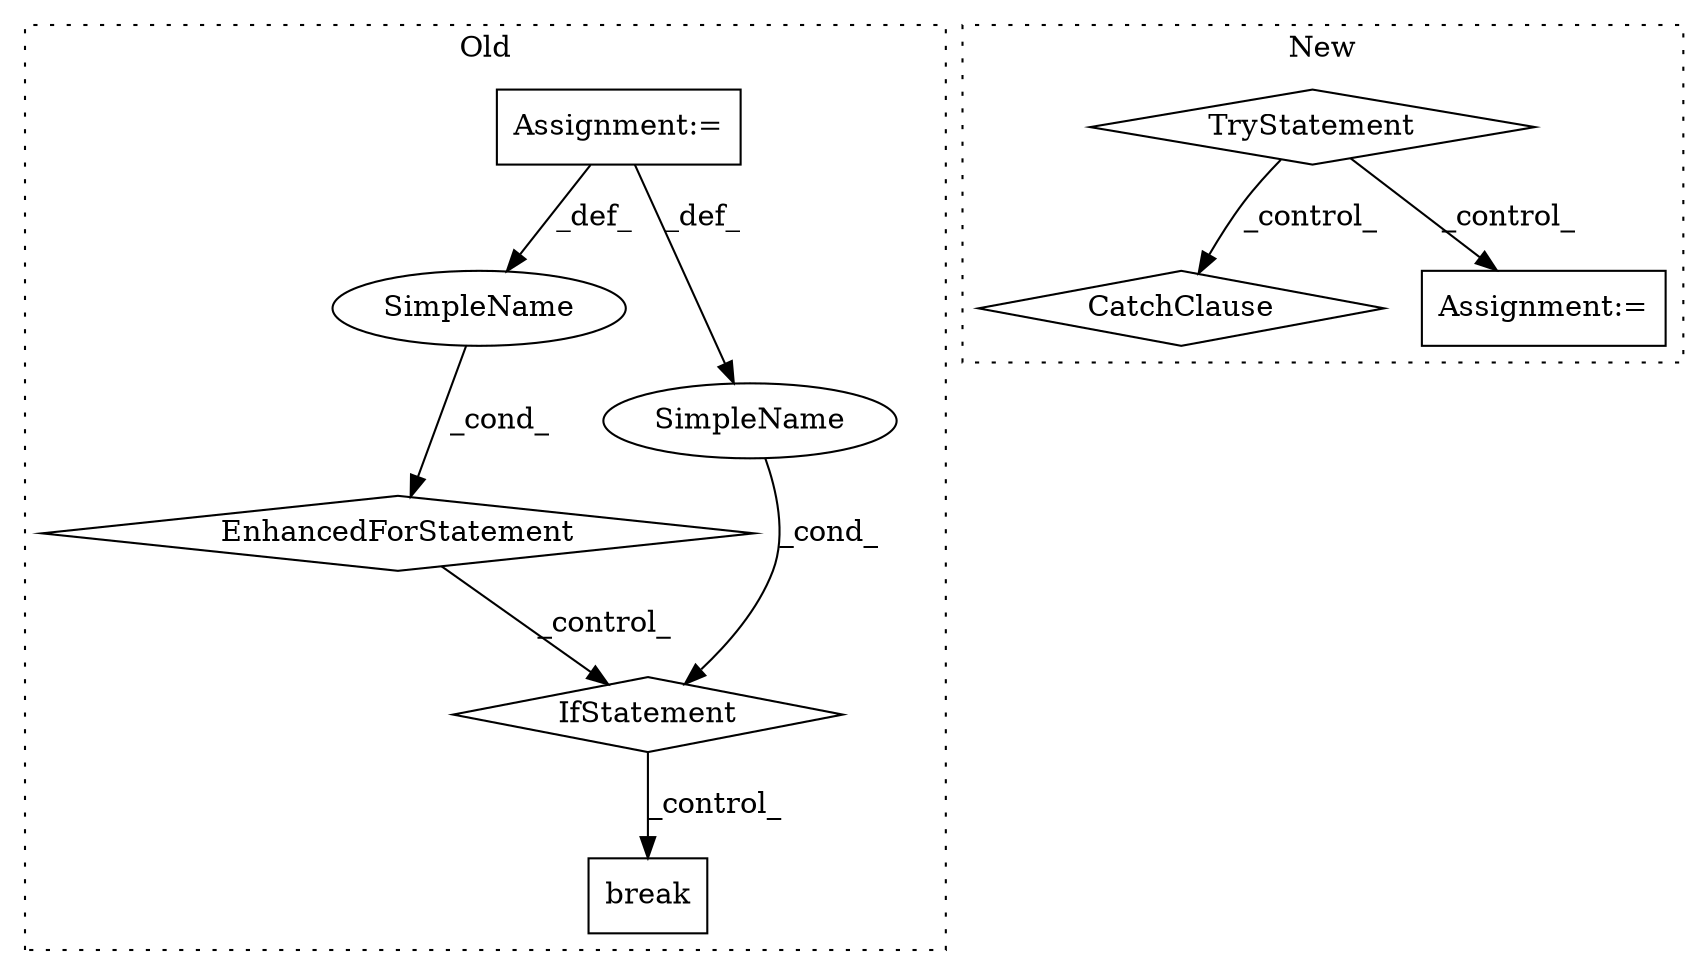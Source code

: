 digraph G {
subgraph cluster0 {
1 [label="break" a="10" s="3221" l="6" shape="box"];
4 [label="Assignment:=" a="7" s="3052,3152" l="69,2" shape="box"];
5 [label="EnhancedForStatement" a="70" s="3052,3152" l="69,2" shape="diamond"];
6 [label="SimpleName" a="42" s="3125" l="1" shape="ellipse"];
7 [label="IfStatement" a="25" s="3164,3188" l="4,2" shape="diamond"];
8 [label="SimpleName" a="42" s="" l="" shape="ellipse"];
label = "Old";
style="dotted";
}
subgraph cluster1 {
2 [label="CatchClause" a="12" s="3187,3222" l="13,2" shape="diamond"];
3 [label="TryStatement" a="54" s="3121" l="4" shape="diamond"];
9 [label="Assignment:=" a="7" s="3140" l="1" shape="box"];
label = "New";
style="dotted";
}
3 -> 9 [label="_control_"];
3 -> 2 [label="_control_"];
4 -> 6 [label="_def_"];
4 -> 8 [label="_def_"];
5 -> 7 [label="_control_"];
6 -> 5 [label="_cond_"];
7 -> 1 [label="_control_"];
8 -> 7 [label="_cond_"];
}
